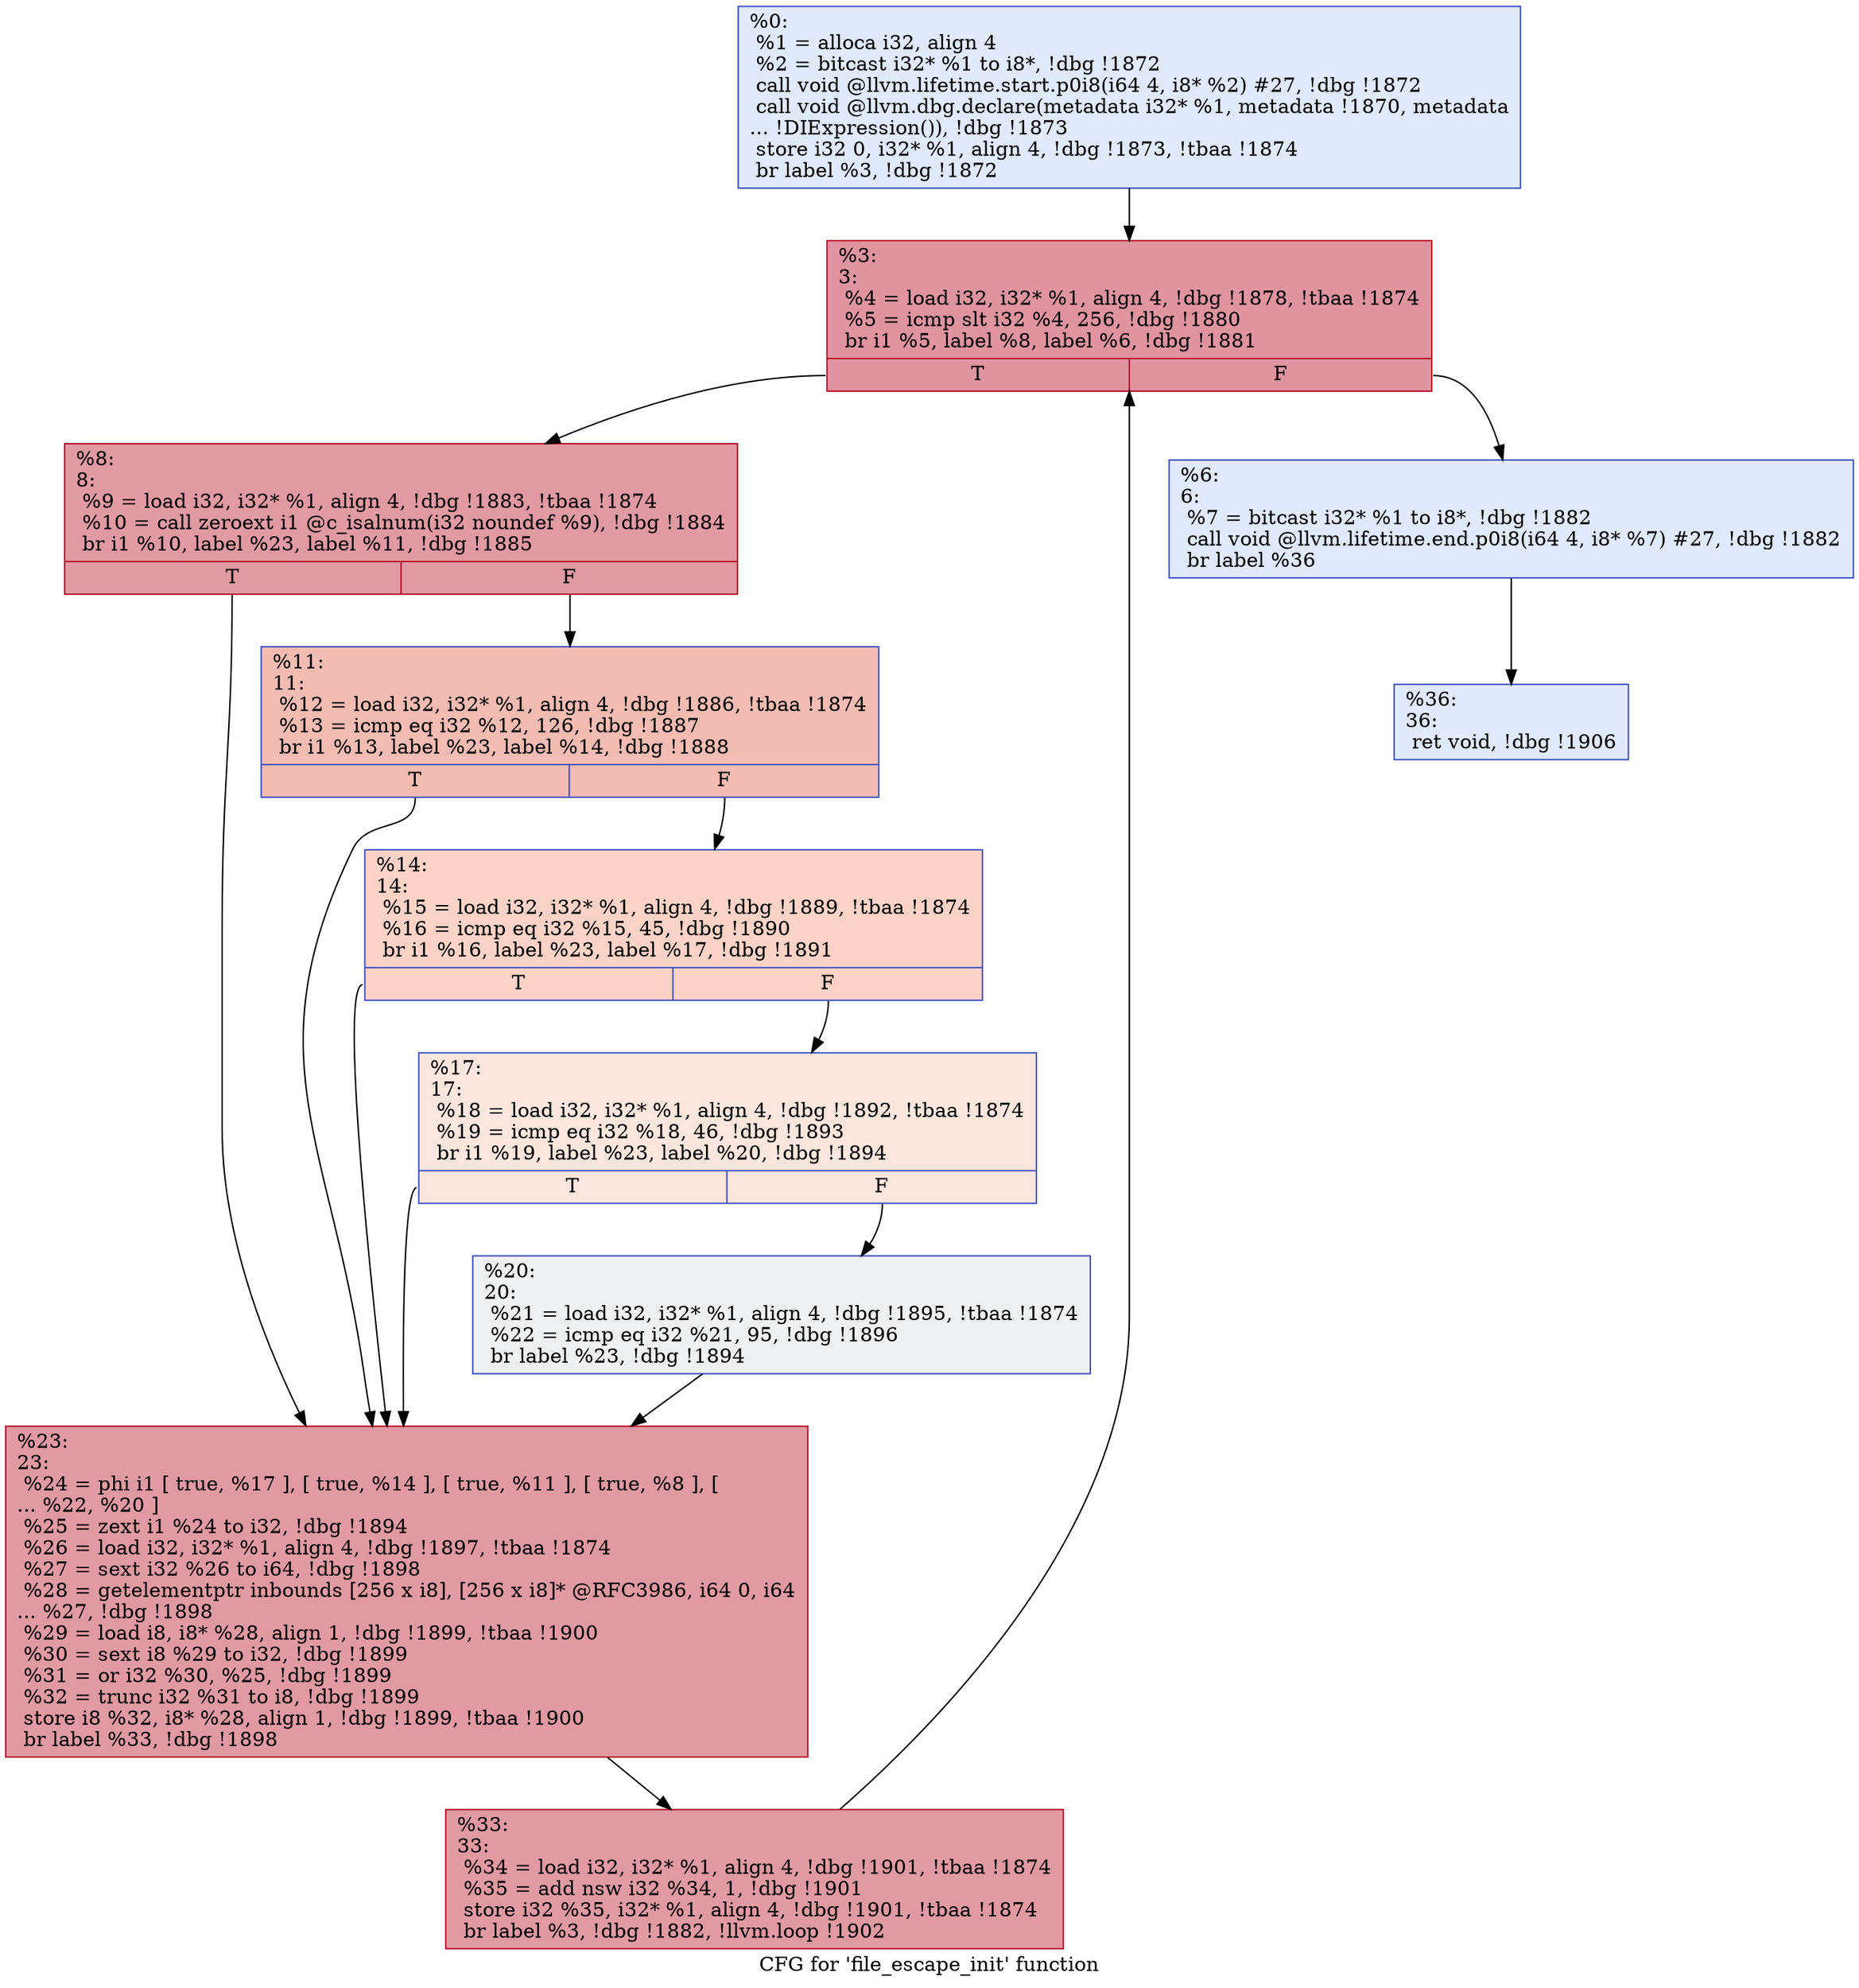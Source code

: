digraph "CFG for 'file_escape_init' function" {
	label="CFG for 'file_escape_init' function";

	Node0x1f56720 [shape=record,color="#3d50c3ff", style=filled, fillcolor="#b9d0f970",label="{%0:\l  %1 = alloca i32, align 4\l  %2 = bitcast i32* %1 to i8*, !dbg !1872\l  call void @llvm.lifetime.start.p0i8(i64 4, i8* %2) #27, !dbg !1872\l  call void @llvm.dbg.declare(metadata i32* %1, metadata !1870, metadata\l... !DIExpression()), !dbg !1873\l  store i32 0, i32* %1, align 4, !dbg !1873, !tbaa !1874\l  br label %3, !dbg !1872\l}"];
	Node0x1f56720 -> Node0x1f567d0;
	Node0x1f567d0 [shape=record,color="#b70d28ff", style=filled, fillcolor="#b70d2870",label="{%3:\l3:                                                \l  %4 = load i32, i32* %1, align 4, !dbg !1878, !tbaa !1874\l  %5 = icmp slt i32 %4, 256, !dbg !1880\l  br i1 %5, label %8, label %6, !dbg !1881\l|{<s0>T|<s1>F}}"];
	Node0x1f567d0:s0 -> Node0x1f56870;
	Node0x1f567d0:s1 -> Node0x1f56820;
	Node0x1f56820 [shape=record,color="#3d50c3ff", style=filled, fillcolor="#b9d0f970",label="{%6:\l6:                                                \l  %7 = bitcast i32* %1 to i8*, !dbg !1882\l  call void @llvm.lifetime.end.p0i8(i64 4, i8* %7) #27, !dbg !1882\l  br label %36\l}"];
	Node0x1f56820 -> Node0x1f56aa0;
	Node0x1f56870 [shape=record,color="#b70d28ff", style=filled, fillcolor="#bb1b2c70",label="{%8:\l8:                                                \l  %9 = load i32, i32* %1, align 4, !dbg !1883, !tbaa !1874\l  %10 = call zeroext i1 @c_isalnum(i32 noundef %9), !dbg !1884\l  br i1 %10, label %23, label %11, !dbg !1885\l|{<s0>T|<s1>F}}"];
	Node0x1f56870:s0 -> Node0x1f56a00;
	Node0x1f56870:s1 -> Node0x1f568c0;
	Node0x1f568c0 [shape=record,color="#3d50c3ff", style=filled, fillcolor="#e1675170",label="{%11:\l11:                                               \l  %12 = load i32, i32* %1, align 4, !dbg !1886, !tbaa !1874\l  %13 = icmp eq i32 %12, 126, !dbg !1887\l  br i1 %13, label %23, label %14, !dbg !1888\l|{<s0>T|<s1>F}}"];
	Node0x1f568c0:s0 -> Node0x1f56a00;
	Node0x1f568c0:s1 -> Node0x1f56910;
	Node0x1f56910 [shape=record,color="#3d50c3ff", style=filled, fillcolor="#f59c7d70",label="{%14:\l14:                                               \l  %15 = load i32, i32* %1, align 4, !dbg !1889, !tbaa !1874\l  %16 = icmp eq i32 %15, 45, !dbg !1890\l  br i1 %16, label %23, label %17, !dbg !1891\l|{<s0>T|<s1>F}}"];
	Node0x1f56910:s0 -> Node0x1f56a00;
	Node0x1f56910:s1 -> Node0x1f56960;
	Node0x1f56960 [shape=record,color="#3d50c3ff", style=filled, fillcolor="#f3c7b170",label="{%17:\l17:                                               \l  %18 = load i32, i32* %1, align 4, !dbg !1892, !tbaa !1874\l  %19 = icmp eq i32 %18, 46, !dbg !1893\l  br i1 %19, label %23, label %20, !dbg !1894\l|{<s0>T|<s1>F}}"];
	Node0x1f56960:s0 -> Node0x1f56a00;
	Node0x1f56960:s1 -> Node0x1f569b0;
	Node0x1f569b0 [shape=record,color="#3d50c3ff", style=filled, fillcolor="#d9dce170",label="{%20:\l20:                                               \l  %21 = load i32, i32* %1, align 4, !dbg !1895, !tbaa !1874\l  %22 = icmp eq i32 %21, 95, !dbg !1896\l  br label %23, !dbg !1894\l}"];
	Node0x1f569b0 -> Node0x1f56a00;
	Node0x1f56a00 [shape=record,color="#b70d28ff", style=filled, fillcolor="#bb1b2c70",label="{%23:\l23:                                               \l  %24 = phi i1 [ true, %17 ], [ true, %14 ], [ true, %11 ], [ true, %8 ], [\l... %22, %20 ]\l  %25 = zext i1 %24 to i32, !dbg !1894\l  %26 = load i32, i32* %1, align 4, !dbg !1897, !tbaa !1874\l  %27 = sext i32 %26 to i64, !dbg !1898\l  %28 = getelementptr inbounds [256 x i8], [256 x i8]* @RFC3986, i64 0, i64\l... %27, !dbg !1898\l  %29 = load i8, i8* %28, align 1, !dbg !1899, !tbaa !1900\l  %30 = sext i8 %29 to i32, !dbg !1899\l  %31 = or i32 %30, %25, !dbg !1899\l  %32 = trunc i32 %31 to i8, !dbg !1899\l  store i8 %32, i8* %28, align 1, !dbg !1899, !tbaa !1900\l  br label %33, !dbg !1898\l}"];
	Node0x1f56a00 -> Node0x1f56a50;
	Node0x1f56a50 [shape=record,color="#b70d28ff", style=filled, fillcolor="#bb1b2c70",label="{%33:\l33:                                               \l  %34 = load i32, i32* %1, align 4, !dbg !1901, !tbaa !1874\l  %35 = add nsw i32 %34, 1, !dbg !1901\l  store i32 %35, i32* %1, align 4, !dbg !1901, !tbaa !1874\l  br label %3, !dbg !1882, !llvm.loop !1902\l}"];
	Node0x1f56a50 -> Node0x1f567d0;
	Node0x1f56aa0 [shape=record,color="#3d50c3ff", style=filled, fillcolor="#b9d0f970",label="{%36:\l36:                                               \l  ret void, !dbg !1906\l}"];
}
